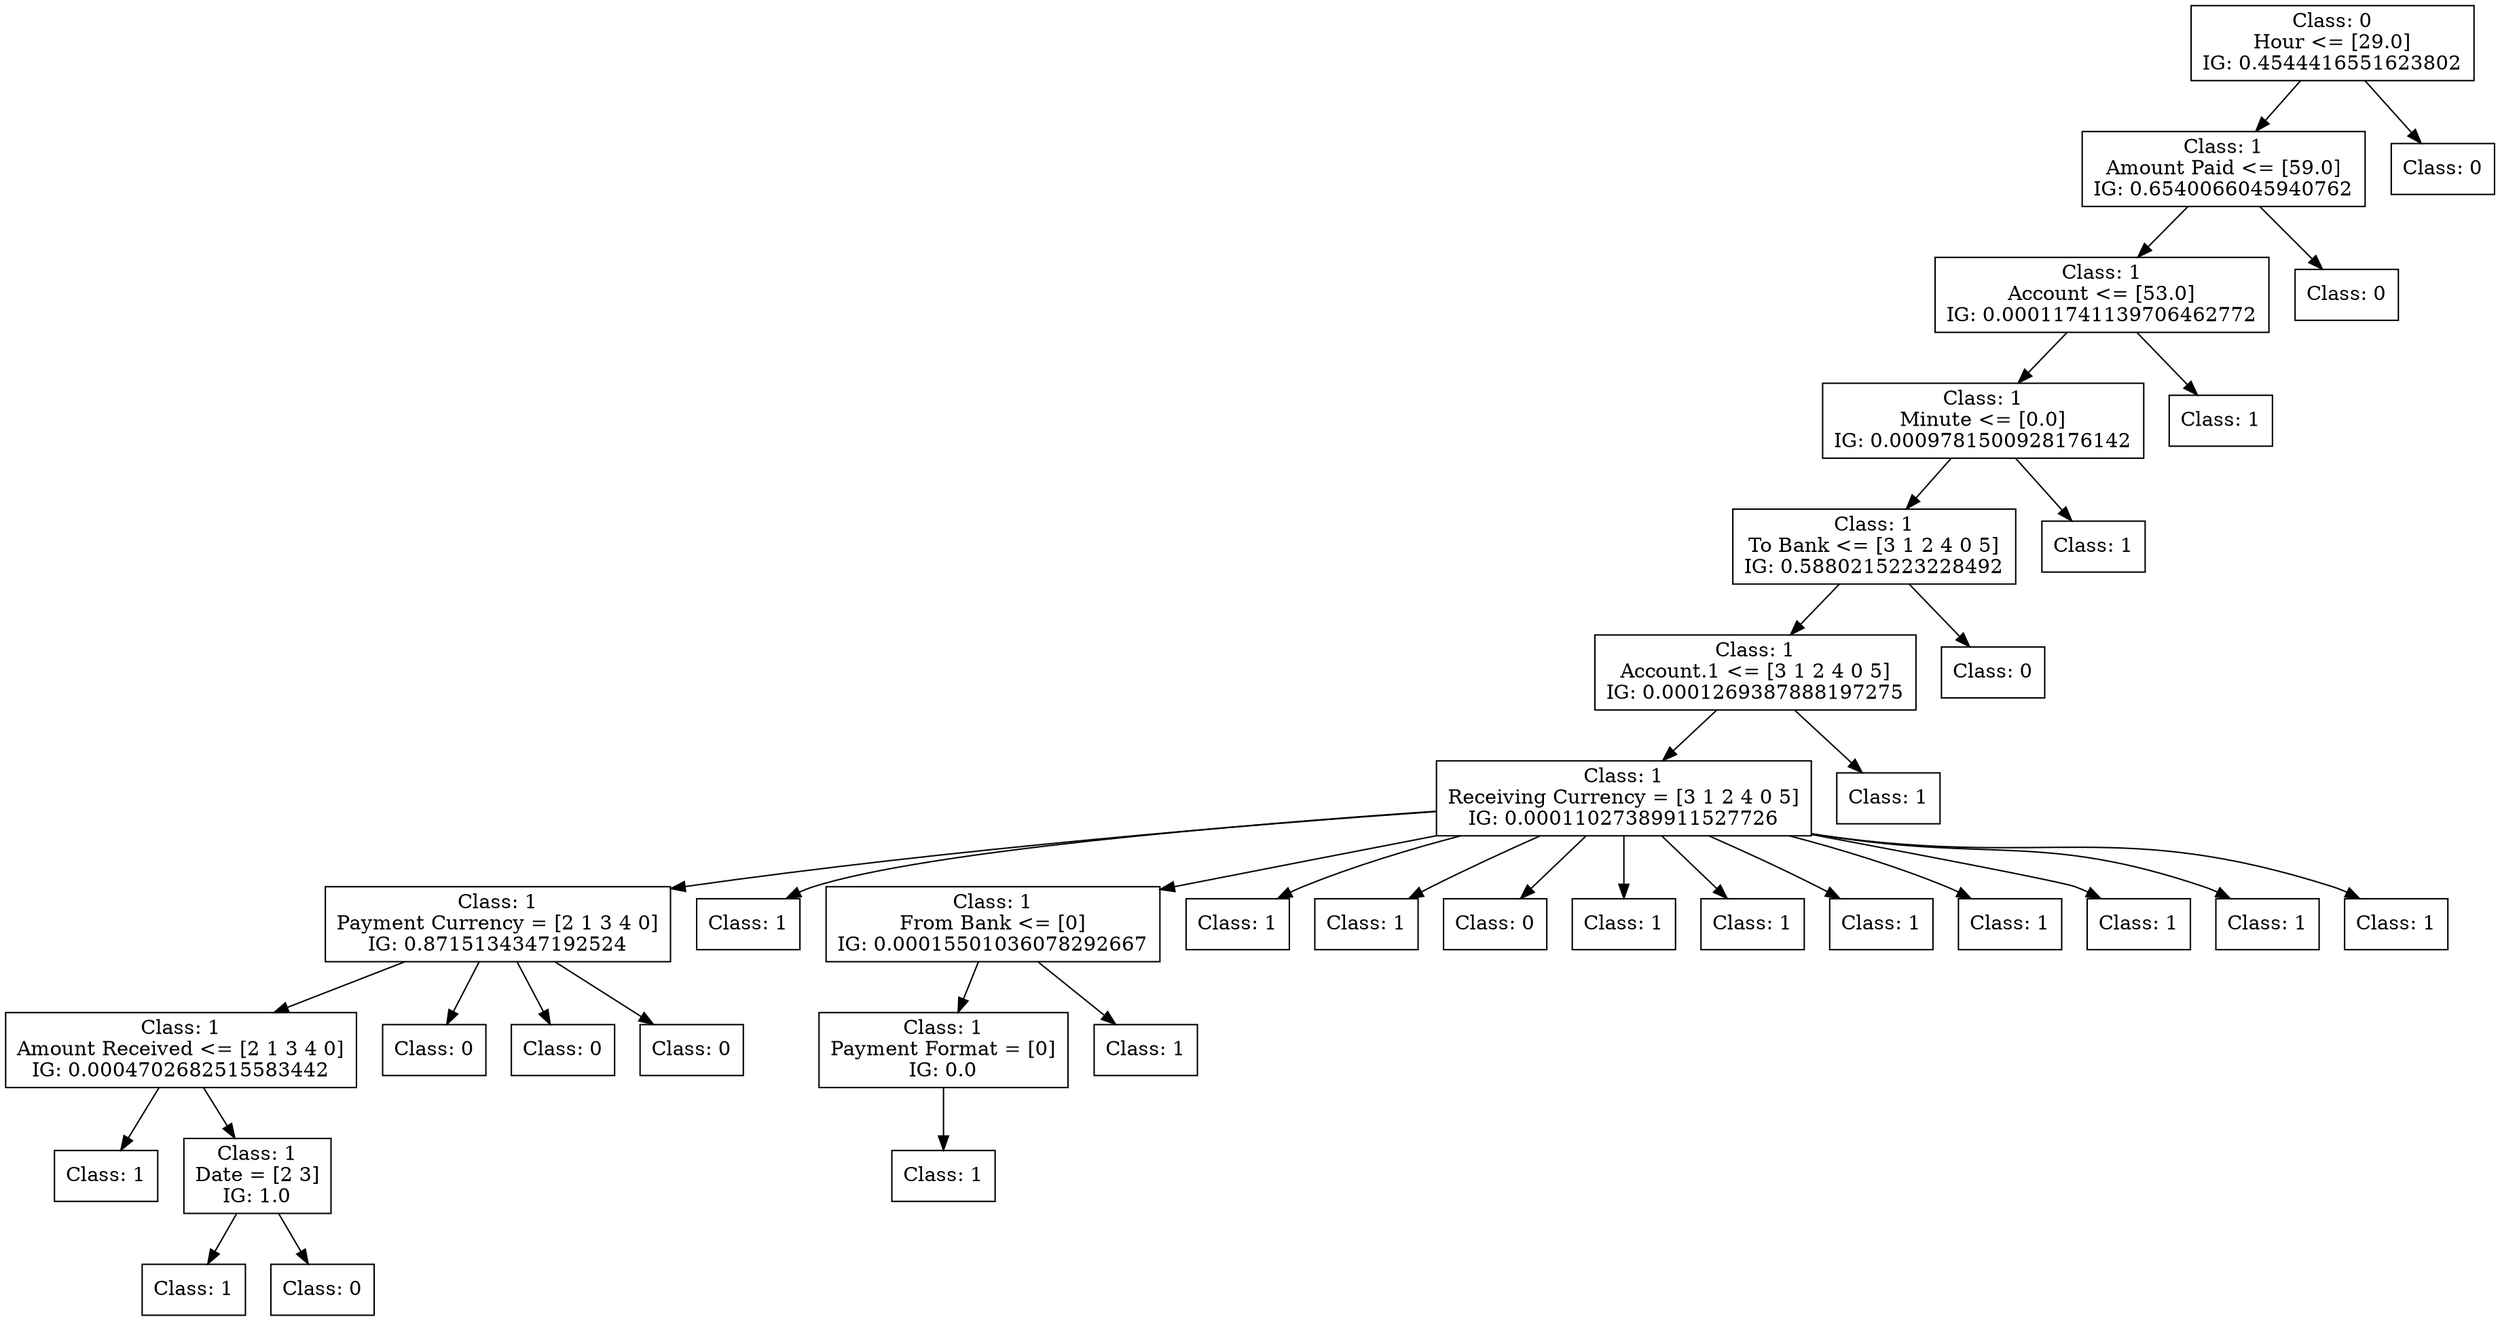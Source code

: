 digraph DecisionTree {
	rankdir=TD;
	node [shape=box];
	1584933799008 [label="Class: 0
Hour <= [29.0]
IG: 0.4544416551623802"];
	1585249491920 [label="Class: 1
Amount Paid <= [59.0]
IG: 0.6540066045940762"];
	1584933799008 -> 1585249491920;
	1585249490480 [label="Class: 1
Account <= [53.0]
IG: 0.00011741139706462772"];
	1585249491920 -> 1585249490480;
	1585249500512 [label="Class: 1
Minute <= [0.0]
IG: 0.0009781500928176142"];
	1585249490480 -> 1585249500512;
	1585507883168 [label="Class: 1
To Bank <= [3 1 2 4 0 5]
IG: 0.5880215223228492"];
	1585249500512 -> 1585507883168;
	1585507889744 [label="Class: 1
Account.1 <= [3 1 2 4 0 5]
IG: 0.0001269387888197275"];
	1585507883168 -> 1585507889744;
	1585440017280 [label="Class: 1
Receiving Currency = [3 1 2 4 0 5]
IG: 0.00011027389911527726"];
	1585507889744 -> 1585440017280;
	1585440023232 [label="Class: 1
Payment Currency = [2 1 3 4 0]
IG: 0.8715134347192524"];
	1585440017280 -> 1585440023232;
	1585440028416 [label="Class: 1
Amount Received <= [2 1 3 4 0]
IG: 0.0004702682515583442"];
	1585440023232 -> 1585440028416;
	1585440030288 [label="Class: 1
"];
	1585440028416 -> 1585440030288;
	1585440030384 [label="Class: 1
Date = [2 3]
IG: 1.0"];
	1585440028416 -> 1585440030384;
	1585440029088 [label="Class: 1
"];
	1585440030384 -> 1585440029088;
	1585440028608 [label="Class: 0
"];
	1585440030384 -> 1585440028608;
	1585440028320 [label="Class: 0
"];
	1585440023232 -> 1585440028320;
	1585440024864 [label="Class: 0
"];
	1585440023232 -> 1585440024864;
	1585440027840 [label="Class: 0
"];
	1585440023232 -> 1585440027840;
	1585440023904 [label="Class: 1
"];
	1585440017280 -> 1585440023904;
	1585440021696 [label="Class: 1
From Bank <= [0]
IG: 0.00015501036078292667"];
	1585440017280 -> 1585440021696;
	1585432479968 [label="Class: 1
Payment Format = [0]
IG: 0.0"];
	1585440021696 -> 1585432479968;
	1585432480688 [label="Class: 1
"];
	1585432479968 -> 1585432480688;
	1585432480400 [label="Class: 1
"];
	1585440021696 -> 1585432480400;
	1585440023424 [label="Class: 1
"];
	1585440017280 -> 1585440023424;
	1585440022752 [label="Class: 1
"];
	1585440017280 -> 1585440022752;
	1585440022992 [label="Class: 0
"];
	1585440017280 -> 1585440022992;
	1585440023136 [label="Class: 1
"];
	1585440017280 -> 1585440023136;
	1585440023616 [label="Class: 1
"];
	1585440017280 -> 1585440023616;
	1585440023568 [label="Class: 1
"];
	1585440017280 -> 1585440023568;
	1585440024048 [label="Class: 1
"];
	1585440017280 -> 1585440024048;
	1585440024192 [label="Class: 1
"];
	1585440017280 -> 1585440024192;
	1585440024336 [label="Class: 1
"];
	1585440017280 -> 1585440024336;
	1585440024480 [label="Class: 1
"];
	1585440017280 -> 1585440024480;
	1585440017712 [label="Class: 1
"];
	1585507889744 -> 1585440017712;
	1585507890176 [label="Class: 0
"];
	1585507883168 -> 1585507890176;
	1585507883600 [label="Class: 1
"];
	1585249500512 -> 1585507883600;
	1585249500944 [label="Class: 1
"];
	1585249490480 -> 1585249500944;
	1585249485920 [label="Class: 0
"];
	1585249491920 -> 1585249485920;
	1585249493648 [label="Class: 0
"];
	1584933799008 -> 1585249493648;
}
